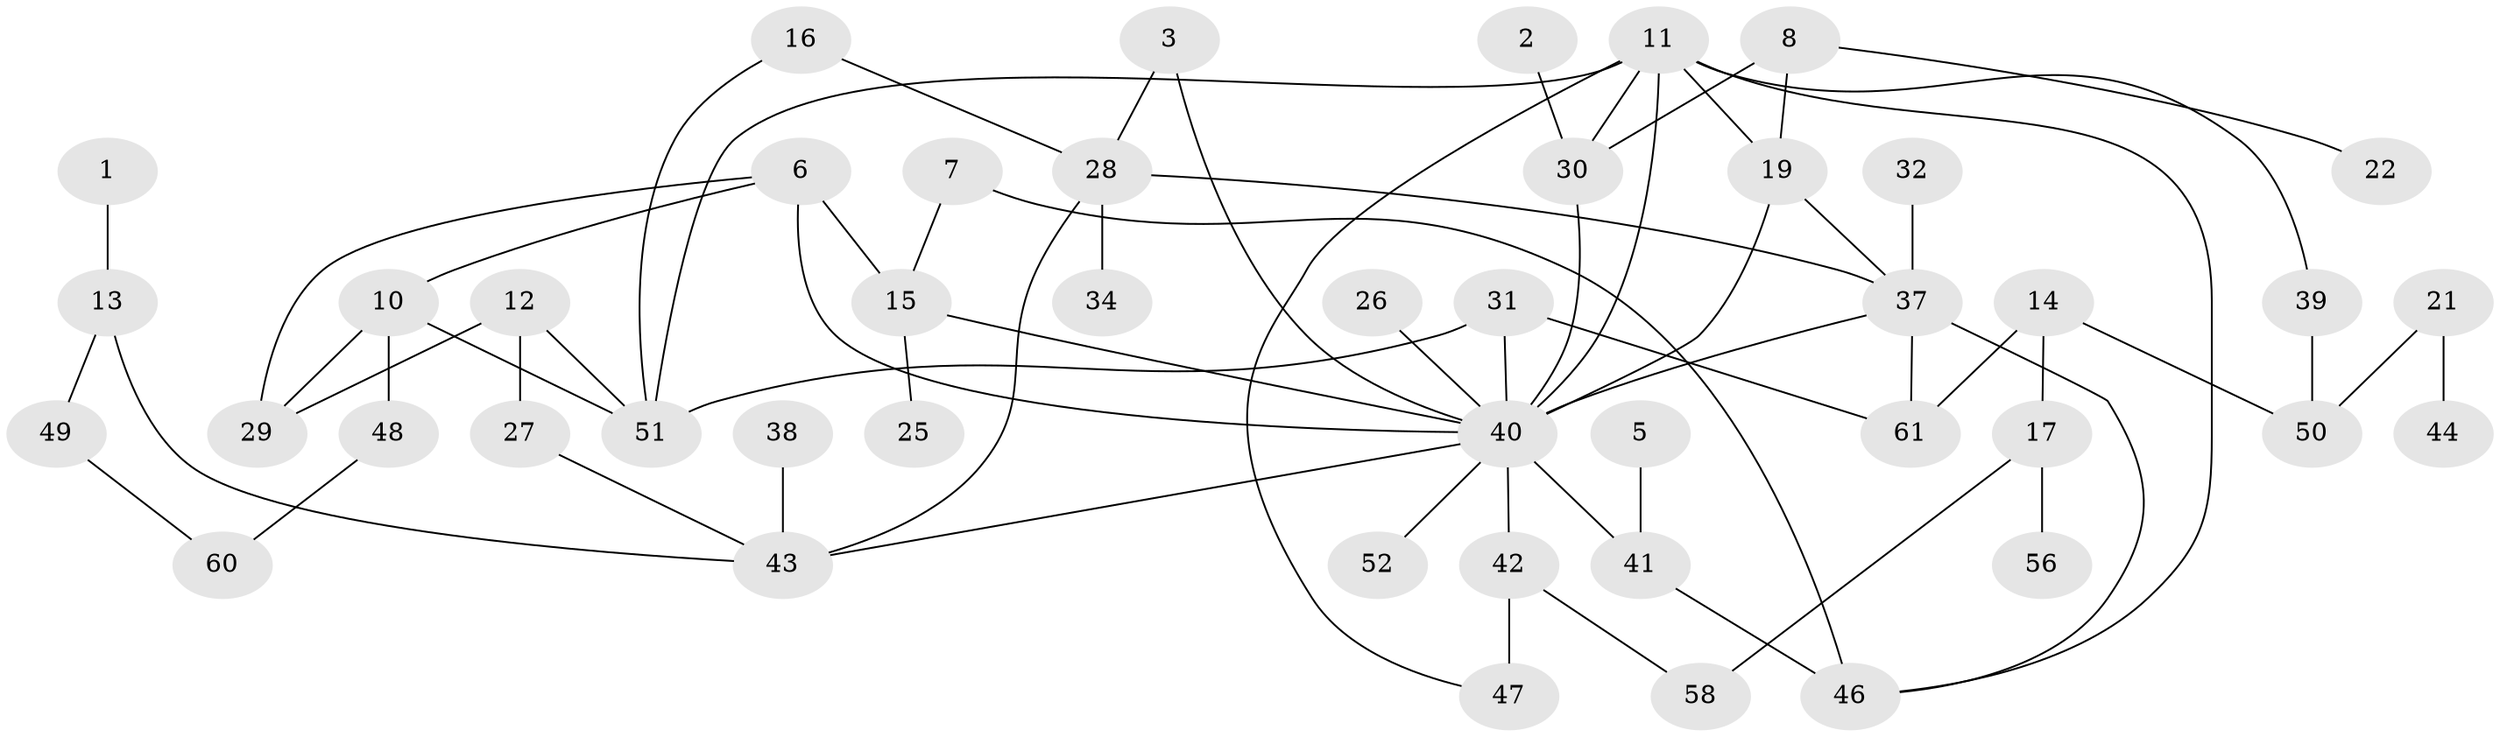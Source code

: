 // original degree distribution, {2: 0.288, 1: 0.24, 0: 0.128, 3: 0.152, 4: 0.128, 5: 0.056, 6: 0.008}
// Generated by graph-tools (version 1.1) at 2025/33/03/09/25 02:33:43]
// undirected, 46 vertices, 66 edges
graph export_dot {
graph [start="1"]
  node [color=gray90,style=filled];
  1;
  2;
  3;
  5;
  6;
  7;
  8;
  10;
  11;
  12;
  13;
  14;
  15;
  16;
  17;
  19;
  21;
  22;
  25;
  26;
  27;
  28;
  29;
  30;
  31;
  32;
  34;
  37;
  38;
  39;
  40;
  41;
  42;
  43;
  44;
  46;
  47;
  48;
  49;
  50;
  51;
  52;
  56;
  58;
  60;
  61;
  1 -- 13 [weight=1.0];
  2 -- 30 [weight=1.0];
  3 -- 28 [weight=1.0];
  3 -- 40 [weight=1.0];
  5 -- 41 [weight=1.0];
  6 -- 10 [weight=1.0];
  6 -- 15 [weight=1.0];
  6 -- 29 [weight=2.0];
  6 -- 40 [weight=1.0];
  7 -- 15 [weight=1.0];
  7 -- 46 [weight=1.0];
  8 -- 19 [weight=1.0];
  8 -- 22 [weight=1.0];
  8 -- 30 [weight=1.0];
  10 -- 29 [weight=1.0];
  10 -- 48 [weight=1.0];
  10 -- 51 [weight=1.0];
  11 -- 19 [weight=1.0];
  11 -- 30 [weight=2.0];
  11 -- 39 [weight=1.0];
  11 -- 40 [weight=1.0];
  11 -- 46 [weight=1.0];
  11 -- 47 [weight=1.0];
  11 -- 51 [weight=1.0];
  12 -- 27 [weight=1.0];
  12 -- 29 [weight=1.0];
  12 -- 51 [weight=1.0];
  13 -- 43 [weight=1.0];
  13 -- 49 [weight=1.0];
  14 -- 17 [weight=1.0];
  14 -- 50 [weight=1.0];
  14 -- 61 [weight=2.0];
  15 -- 25 [weight=1.0];
  15 -- 40 [weight=1.0];
  16 -- 28 [weight=1.0];
  16 -- 51 [weight=1.0];
  17 -- 56 [weight=1.0];
  17 -- 58 [weight=1.0];
  19 -- 37 [weight=1.0];
  19 -- 40 [weight=1.0];
  21 -- 44 [weight=1.0];
  21 -- 50 [weight=1.0];
  26 -- 40 [weight=1.0];
  27 -- 43 [weight=1.0];
  28 -- 34 [weight=2.0];
  28 -- 37 [weight=1.0];
  28 -- 43 [weight=1.0];
  30 -- 40 [weight=1.0];
  31 -- 40 [weight=1.0];
  31 -- 51 [weight=1.0];
  31 -- 61 [weight=1.0];
  32 -- 37 [weight=1.0];
  37 -- 40 [weight=2.0];
  37 -- 46 [weight=1.0];
  37 -- 61 [weight=1.0];
  38 -- 43 [weight=1.0];
  39 -- 50 [weight=2.0];
  40 -- 41 [weight=1.0];
  40 -- 42 [weight=1.0];
  40 -- 43 [weight=1.0];
  40 -- 52 [weight=1.0];
  41 -- 46 [weight=1.0];
  42 -- 47 [weight=2.0];
  42 -- 58 [weight=1.0];
  48 -- 60 [weight=1.0];
  49 -- 60 [weight=1.0];
}
